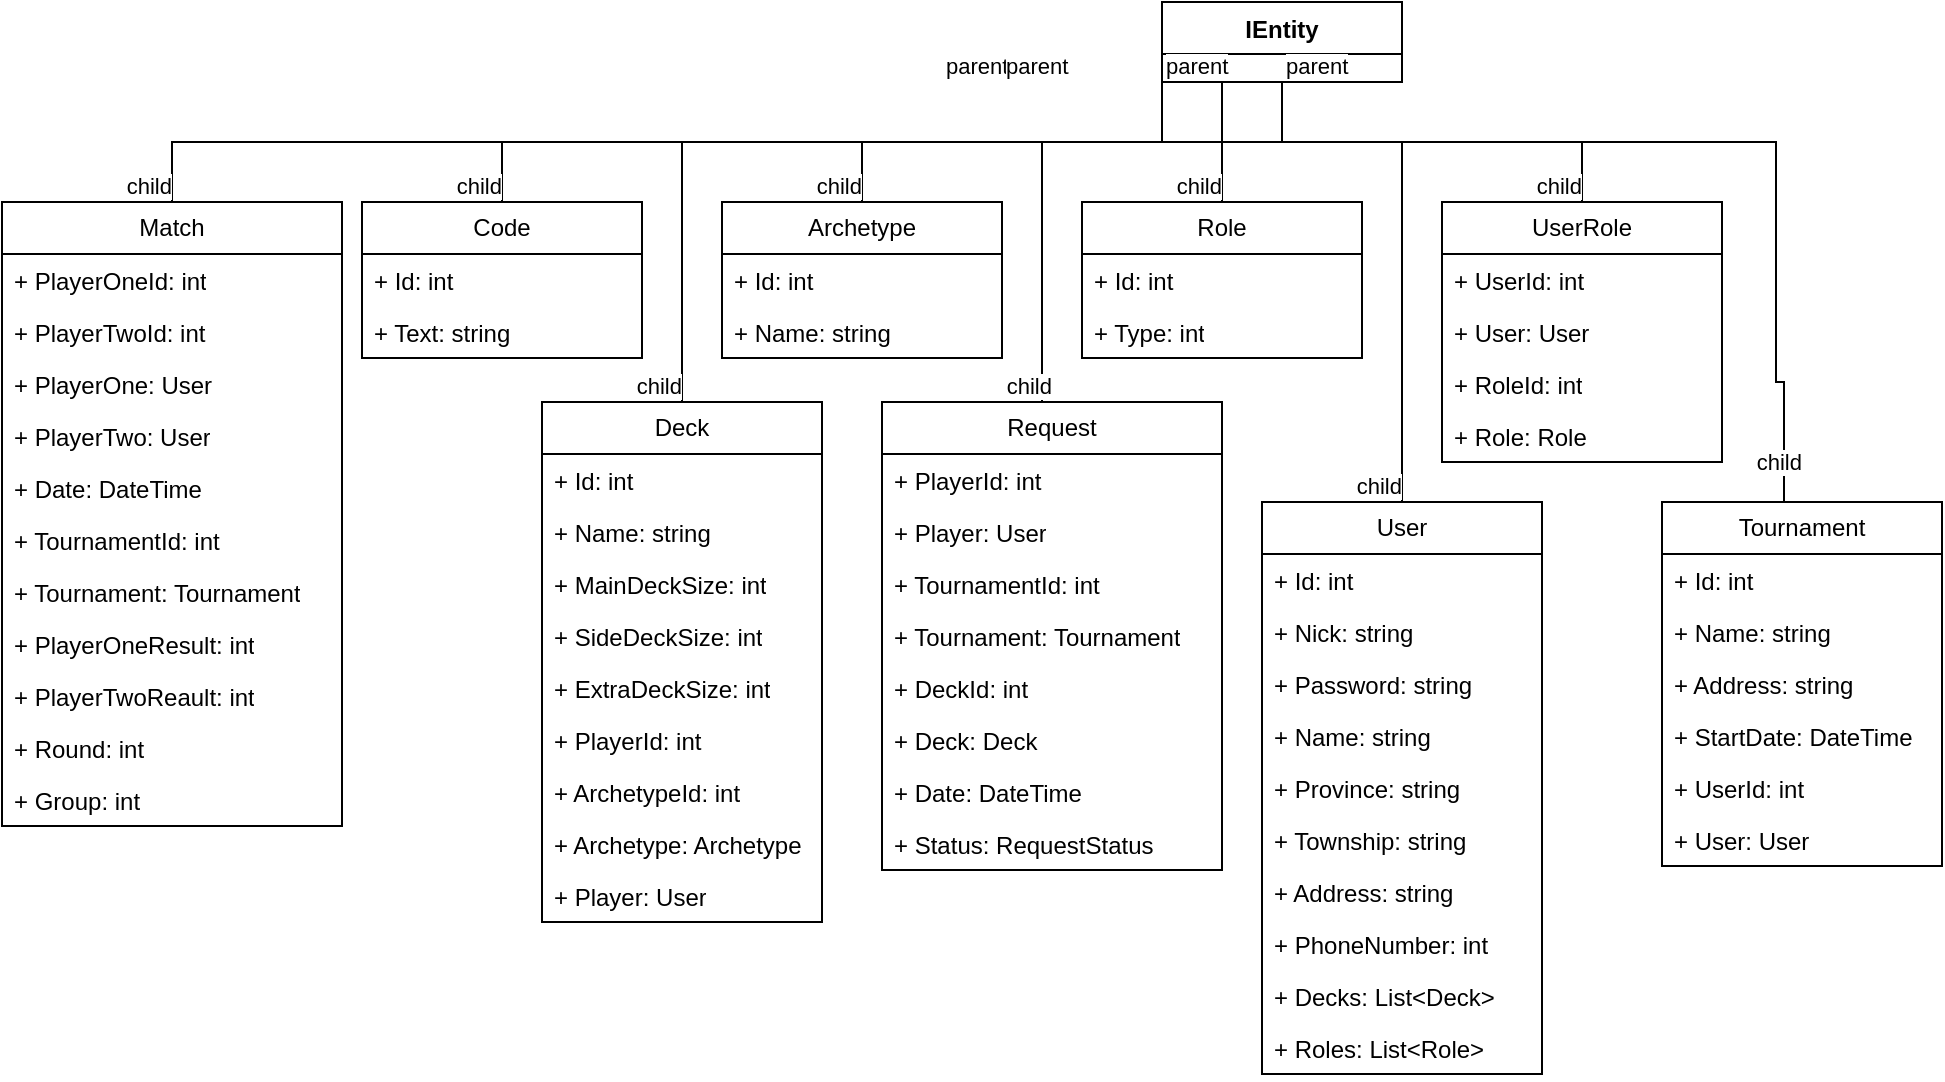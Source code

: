 <mxfile version="22.0.3" type="device">
  <diagram name="Page-1" id="116zTba9Yzp8VMeD_VuG">
    <mxGraphModel dx="1680" dy="922" grid="1" gridSize="10" guides="1" tooltips="1" connect="1" arrows="1" fold="1" page="0" pageScale="1" pageWidth="827" pageHeight="1169" math="0" shadow="0">
      <root>
        <mxCell id="0" />
        <mxCell id="1" parent="0" />
        <mxCell id="EkYNZu8a_Ahnkz_vl-mt-183" value="Archetype" style="swimlane;fontStyle=0;childLayout=stackLayout;horizontal=1;startSize=26;horizontalStack=0;resizeParent=1;resizeParentMax=0;resizeLast=0;collapsible=1;marginBottom=0;whiteSpace=wrap;html=1;" parent="1" vertex="1">
          <mxGeometry x="-380" y="-130" width="140" height="78" as="geometry">
            <mxRectangle x="-300" y="-130" width="120" height="30" as="alternateBounds" />
          </mxGeometry>
        </mxCell>
        <mxCell id="EkYNZu8a_Ahnkz_vl-mt-184" value="+ Id: int" style="text;strokeColor=none;fillColor=none;align=left;verticalAlign=top;spacingLeft=4;spacingRight=4;overflow=hidden;rotatable=0;points=[[0,0.5],[1,0.5]];portConstraint=eastwest;whiteSpace=wrap;html=1;" parent="EkYNZu8a_Ahnkz_vl-mt-183" vertex="1">
          <mxGeometry y="26" width="140" height="26" as="geometry" />
        </mxCell>
        <mxCell id="EkYNZu8a_Ahnkz_vl-mt-185" value="+ Name: string" style="text;strokeColor=none;fillColor=none;align=left;verticalAlign=top;spacingLeft=4;spacingRight=4;overflow=hidden;rotatable=0;points=[[0,0.5],[1,0.5]];portConstraint=eastwest;whiteSpace=wrap;html=1;" parent="EkYNZu8a_Ahnkz_vl-mt-183" vertex="1">
          <mxGeometry y="52" width="140" height="26" as="geometry" />
        </mxCell>
        <mxCell id="EkYNZu8a_Ahnkz_vl-mt-187" value="Code" style="swimlane;fontStyle=0;childLayout=stackLayout;horizontal=1;startSize=26;horizontalStack=0;resizeParent=1;resizeParentMax=0;resizeLast=0;collapsible=1;marginBottom=0;whiteSpace=wrap;html=1;" parent="1" vertex="1">
          <mxGeometry x="-560" y="-130" width="140" height="78" as="geometry">
            <mxRectangle x="-370" y="-90" width="100" height="30" as="alternateBounds" />
          </mxGeometry>
        </mxCell>
        <mxCell id="EkYNZu8a_Ahnkz_vl-mt-188" value="+ Id: int" style="text;strokeColor=none;fillColor=none;align=left;verticalAlign=top;spacingLeft=4;spacingRight=4;overflow=hidden;rotatable=0;points=[[0,0.5],[1,0.5]];portConstraint=eastwest;whiteSpace=wrap;html=1;" parent="EkYNZu8a_Ahnkz_vl-mt-187" vertex="1">
          <mxGeometry y="26" width="140" height="26" as="geometry" />
        </mxCell>
        <mxCell id="EkYNZu8a_Ahnkz_vl-mt-189" value="+ Text: string" style="text;strokeColor=none;fillColor=none;align=left;verticalAlign=top;spacingLeft=4;spacingRight=4;overflow=hidden;rotatable=0;points=[[0,0.5],[1,0.5]];portConstraint=eastwest;whiteSpace=wrap;html=1;" parent="EkYNZu8a_Ahnkz_vl-mt-187" vertex="1">
          <mxGeometry y="52" width="140" height="26" as="geometry" />
        </mxCell>
        <mxCell id="EkYNZu8a_Ahnkz_vl-mt-191" value="Deck" style="swimlane;fontStyle=0;childLayout=stackLayout;horizontal=1;startSize=26;horizontalStack=0;resizeParent=1;resizeParentMax=0;resizeLast=0;collapsible=1;marginBottom=0;whiteSpace=wrap;html=1;" parent="1" vertex="1">
          <mxGeometry x="-470" y="-30" width="140" height="260" as="geometry">
            <mxRectangle x="-260" y="-90" width="100" height="30" as="alternateBounds" />
          </mxGeometry>
        </mxCell>
        <mxCell id="EkYNZu8a_Ahnkz_vl-mt-192" value="+ Id: int" style="text;strokeColor=none;fillColor=none;align=left;verticalAlign=top;spacingLeft=4;spacingRight=4;overflow=hidden;rotatable=0;points=[[0,0.5],[1,0.5]];portConstraint=eastwest;whiteSpace=wrap;html=1;" parent="EkYNZu8a_Ahnkz_vl-mt-191" vertex="1">
          <mxGeometry y="26" width="140" height="26" as="geometry" />
        </mxCell>
        <mxCell id="EkYNZu8a_Ahnkz_vl-mt-193" value="+ Name: string" style="text;strokeColor=none;fillColor=none;align=left;verticalAlign=top;spacingLeft=4;spacingRight=4;overflow=hidden;rotatable=0;points=[[0,0.5],[1,0.5]];portConstraint=eastwest;whiteSpace=wrap;html=1;" parent="EkYNZu8a_Ahnkz_vl-mt-191" vertex="1">
          <mxGeometry y="52" width="140" height="26" as="geometry" />
        </mxCell>
        <mxCell id="EkYNZu8a_Ahnkz_vl-mt-194" value="+ MainDeckSize: int" style="text;strokeColor=none;fillColor=none;align=left;verticalAlign=top;spacingLeft=4;spacingRight=4;overflow=hidden;rotatable=0;points=[[0,0.5],[1,0.5]];portConstraint=eastwest;whiteSpace=wrap;html=1;" parent="EkYNZu8a_Ahnkz_vl-mt-191" vertex="1">
          <mxGeometry y="78" width="140" height="26" as="geometry" />
        </mxCell>
        <mxCell id="EkYNZu8a_Ahnkz_vl-mt-202" value="+ SideDeckSize: int" style="text;strokeColor=none;fillColor=none;align=left;verticalAlign=top;spacingLeft=4;spacingRight=4;overflow=hidden;rotatable=0;points=[[0,0.5],[1,0.5]];portConstraint=eastwest;whiteSpace=wrap;html=1;" parent="EkYNZu8a_Ahnkz_vl-mt-191" vertex="1">
          <mxGeometry y="104" width="140" height="26" as="geometry" />
        </mxCell>
        <mxCell id="EkYNZu8a_Ahnkz_vl-mt-201" value="+ ExtraDeckSize: int" style="text;strokeColor=none;fillColor=none;align=left;verticalAlign=top;spacingLeft=4;spacingRight=4;overflow=hidden;rotatable=0;points=[[0,0.5],[1,0.5]];portConstraint=eastwest;whiteSpace=wrap;html=1;" parent="EkYNZu8a_Ahnkz_vl-mt-191" vertex="1">
          <mxGeometry y="130" width="140" height="26" as="geometry" />
        </mxCell>
        <mxCell id="EkYNZu8a_Ahnkz_vl-mt-200" value="+ PlayerId: int" style="text;strokeColor=none;fillColor=none;align=left;verticalAlign=top;spacingLeft=4;spacingRight=4;overflow=hidden;rotatable=0;points=[[0,0.5],[1,0.5]];portConstraint=eastwest;whiteSpace=wrap;html=1;" parent="EkYNZu8a_Ahnkz_vl-mt-191" vertex="1">
          <mxGeometry y="156" width="140" height="26" as="geometry" />
        </mxCell>
        <mxCell id="EkYNZu8a_Ahnkz_vl-mt-199" value="+ ArchetypeId: int" style="text;strokeColor=none;fillColor=none;align=left;verticalAlign=top;spacingLeft=4;spacingRight=4;overflow=hidden;rotatable=0;points=[[0,0.5],[1,0.5]];portConstraint=eastwest;whiteSpace=wrap;html=1;" parent="EkYNZu8a_Ahnkz_vl-mt-191" vertex="1">
          <mxGeometry y="182" width="140" height="26" as="geometry" />
        </mxCell>
        <mxCell id="EkYNZu8a_Ahnkz_vl-mt-204" value="+ Archetype: Archetype" style="text;strokeColor=none;fillColor=none;align=left;verticalAlign=top;spacingLeft=4;spacingRight=4;overflow=hidden;rotatable=0;points=[[0,0.5],[1,0.5]];portConstraint=eastwest;whiteSpace=wrap;html=1;" parent="EkYNZu8a_Ahnkz_vl-mt-191" vertex="1">
          <mxGeometry y="208" width="140" height="26" as="geometry" />
        </mxCell>
        <mxCell id="EkYNZu8a_Ahnkz_vl-mt-203" value="+ Player: User" style="text;strokeColor=none;fillColor=none;align=left;verticalAlign=top;spacingLeft=4;spacingRight=4;overflow=hidden;rotatable=0;points=[[0,0.5],[1,0.5]];portConstraint=eastwest;whiteSpace=wrap;html=1;" parent="EkYNZu8a_Ahnkz_vl-mt-191" vertex="1">
          <mxGeometry y="234" width="140" height="26" as="geometry" />
        </mxCell>
        <mxCell id="EkYNZu8a_Ahnkz_vl-mt-195" value="IEntity" style="swimlane;fontStyle=1;align=center;verticalAlign=top;childLayout=stackLayout;horizontal=1;startSize=26;horizontalStack=0;resizeParent=1;resizeParentMax=0;resizeLast=0;collapsible=1;marginBottom=0;whiteSpace=wrap;html=1;" parent="1" vertex="1" collapsed="1">
          <mxGeometry x="-160" y="-230" width="120" height="40" as="geometry">
            <mxRectangle x="-270" y="-300" width="160" height="60" as="alternateBounds" />
          </mxGeometry>
        </mxCell>
        <mxCell id="EkYNZu8a_Ahnkz_vl-mt-197" value="" style="line;strokeWidth=1;fillColor=none;align=left;verticalAlign=middle;spacingTop=-1;spacingLeft=3;spacingRight=3;rotatable=0;labelPosition=right;points=[];portConstraint=eastwest;strokeColor=inherit;" parent="EkYNZu8a_Ahnkz_vl-mt-195" vertex="1">
          <mxGeometry y="26" width="160" height="8" as="geometry" />
        </mxCell>
        <mxCell id="EkYNZu8a_Ahnkz_vl-mt-198" value="+ GetById(): object" style="text;strokeColor=none;fillColor=none;align=left;verticalAlign=top;spacingLeft=4;spacingRight=4;overflow=hidden;rotatable=0;points=[[0,0.5],[1,0.5]];portConstraint=eastwest;whiteSpace=wrap;html=1;" parent="EkYNZu8a_Ahnkz_vl-mt-195" vertex="1">
          <mxGeometry y="34" width="160" height="26" as="geometry" />
        </mxCell>
        <mxCell id="EkYNZu8a_Ahnkz_vl-mt-205" value="Match" style="swimlane;fontStyle=0;childLayout=stackLayout;horizontal=1;startSize=26;horizontalStack=0;resizeParent=1;resizeParentMax=0;resizeLast=0;collapsible=1;marginBottom=0;whiteSpace=wrap;html=1;" parent="1" vertex="1">
          <mxGeometry x="-740" y="-130" width="170" height="312" as="geometry">
            <mxRectangle x="-550" y="-130" width="100" height="30" as="alternateBounds" />
          </mxGeometry>
        </mxCell>
        <mxCell id="EkYNZu8a_Ahnkz_vl-mt-206" value="+ PlayerOneId: int" style="text;strokeColor=none;fillColor=none;align=left;verticalAlign=top;spacingLeft=4;spacingRight=4;overflow=hidden;rotatable=0;points=[[0,0.5],[1,0.5]];portConstraint=eastwest;whiteSpace=wrap;html=1;" parent="EkYNZu8a_Ahnkz_vl-mt-205" vertex="1">
          <mxGeometry y="26" width="170" height="26" as="geometry" />
        </mxCell>
        <mxCell id="EkYNZu8a_Ahnkz_vl-mt-207" value="+ PlayerTwoId: int" style="text;strokeColor=none;fillColor=none;align=left;verticalAlign=top;spacingLeft=4;spacingRight=4;overflow=hidden;rotatable=0;points=[[0,0.5],[1,0.5]];portConstraint=eastwest;whiteSpace=wrap;html=1;" parent="EkYNZu8a_Ahnkz_vl-mt-205" vertex="1">
          <mxGeometry y="52" width="170" height="26" as="geometry" />
        </mxCell>
        <mxCell id="EkYNZu8a_Ahnkz_vl-mt-208" value="+ PlayerOne: User" style="text;strokeColor=none;fillColor=none;align=left;verticalAlign=top;spacingLeft=4;spacingRight=4;overflow=hidden;rotatable=0;points=[[0,0.5],[1,0.5]];portConstraint=eastwest;whiteSpace=wrap;html=1;" parent="EkYNZu8a_Ahnkz_vl-mt-205" vertex="1">
          <mxGeometry y="78" width="170" height="26" as="geometry" />
        </mxCell>
        <mxCell id="EkYNZu8a_Ahnkz_vl-mt-212" value="+ PlayerTwo: User" style="text;strokeColor=none;fillColor=none;align=left;verticalAlign=top;spacingLeft=4;spacingRight=4;overflow=hidden;rotatable=0;points=[[0,0.5],[1,0.5]];portConstraint=eastwest;whiteSpace=wrap;html=1;" parent="EkYNZu8a_Ahnkz_vl-mt-205" vertex="1">
          <mxGeometry y="104" width="170" height="26" as="geometry" />
        </mxCell>
        <mxCell id="EkYNZu8a_Ahnkz_vl-mt-211" value="+ Date: DateTime" style="text;strokeColor=none;fillColor=none;align=left;verticalAlign=top;spacingLeft=4;spacingRight=4;overflow=hidden;rotatable=0;points=[[0,0.5],[1,0.5]];portConstraint=eastwest;whiteSpace=wrap;html=1;" parent="EkYNZu8a_Ahnkz_vl-mt-205" vertex="1">
          <mxGeometry y="130" width="170" height="26" as="geometry" />
        </mxCell>
        <mxCell id="EkYNZu8a_Ahnkz_vl-mt-210" value="+ TournamentId: int" style="text;strokeColor=none;fillColor=none;align=left;verticalAlign=top;spacingLeft=4;spacingRight=4;overflow=hidden;rotatable=0;points=[[0,0.5],[1,0.5]];portConstraint=eastwest;whiteSpace=wrap;html=1;" parent="EkYNZu8a_Ahnkz_vl-mt-205" vertex="1">
          <mxGeometry y="156" width="170" height="26" as="geometry" />
        </mxCell>
        <mxCell id="EkYNZu8a_Ahnkz_vl-mt-209" value="+ Tournament: Tournament" style="text;strokeColor=none;fillColor=none;align=left;verticalAlign=top;spacingLeft=4;spacingRight=4;overflow=hidden;rotatable=0;points=[[0,0.5],[1,0.5]];portConstraint=eastwest;whiteSpace=wrap;html=1;" parent="EkYNZu8a_Ahnkz_vl-mt-205" vertex="1">
          <mxGeometry y="182" width="170" height="26" as="geometry" />
        </mxCell>
        <mxCell id="EkYNZu8a_Ahnkz_vl-mt-215" value="+ PlayerOneResult: int" style="text;strokeColor=none;fillColor=none;align=left;verticalAlign=top;spacingLeft=4;spacingRight=4;overflow=hidden;rotatable=0;points=[[0,0.5],[1,0.5]];portConstraint=eastwest;whiteSpace=wrap;html=1;" parent="EkYNZu8a_Ahnkz_vl-mt-205" vertex="1">
          <mxGeometry y="208" width="170" height="26" as="geometry" />
        </mxCell>
        <mxCell id="EkYNZu8a_Ahnkz_vl-mt-214" value="+ PlayerTwoReault: int" style="text;strokeColor=none;fillColor=none;align=left;verticalAlign=top;spacingLeft=4;spacingRight=4;overflow=hidden;rotatable=0;points=[[0,0.5],[1,0.5]];portConstraint=eastwest;whiteSpace=wrap;html=1;" parent="EkYNZu8a_Ahnkz_vl-mt-205" vertex="1">
          <mxGeometry y="234" width="170" height="26" as="geometry" />
        </mxCell>
        <mxCell id="EkYNZu8a_Ahnkz_vl-mt-216" value="+ Round: int" style="text;strokeColor=none;fillColor=none;align=left;verticalAlign=top;spacingLeft=4;spacingRight=4;overflow=hidden;rotatable=0;points=[[0,0.5],[1,0.5]];portConstraint=eastwest;whiteSpace=wrap;html=1;" parent="EkYNZu8a_Ahnkz_vl-mt-205" vertex="1">
          <mxGeometry y="260" width="170" height="26" as="geometry" />
        </mxCell>
        <mxCell id="EkYNZu8a_Ahnkz_vl-mt-213" value="+ Group: int" style="text;strokeColor=none;fillColor=none;align=left;verticalAlign=top;spacingLeft=4;spacingRight=4;overflow=hidden;rotatable=0;points=[[0,0.5],[1,0.5]];portConstraint=eastwest;whiteSpace=wrap;html=1;" parent="EkYNZu8a_Ahnkz_vl-mt-205" vertex="1">
          <mxGeometry y="286" width="170" height="26" as="geometry" />
        </mxCell>
        <mxCell id="EkYNZu8a_Ahnkz_vl-mt-217" value="Request" style="swimlane;fontStyle=0;childLayout=stackLayout;horizontal=1;startSize=26;horizontalStack=0;resizeParent=1;resizeParentMax=0;resizeLast=0;collapsible=1;marginBottom=0;whiteSpace=wrap;html=1;" parent="1" vertex="1">
          <mxGeometry x="-300" y="-30" width="170" height="234" as="geometry">
            <mxRectangle x="-290" y="-20" width="130" height="30" as="alternateBounds" />
          </mxGeometry>
        </mxCell>
        <mxCell id="EkYNZu8a_Ahnkz_vl-mt-218" value="+ PlayerId: int" style="text;strokeColor=none;fillColor=none;align=left;verticalAlign=top;spacingLeft=4;spacingRight=4;overflow=hidden;rotatable=0;points=[[0,0.5],[1,0.5]];portConstraint=eastwest;whiteSpace=wrap;html=1;" parent="EkYNZu8a_Ahnkz_vl-mt-217" vertex="1">
          <mxGeometry y="26" width="170" height="26" as="geometry" />
        </mxCell>
        <mxCell id="EkYNZu8a_Ahnkz_vl-mt-219" value="+ Player: User" style="text;strokeColor=none;fillColor=none;align=left;verticalAlign=top;spacingLeft=4;spacingRight=4;overflow=hidden;rotatable=0;points=[[0,0.5],[1,0.5]];portConstraint=eastwest;whiteSpace=wrap;html=1;" parent="EkYNZu8a_Ahnkz_vl-mt-217" vertex="1">
          <mxGeometry y="52" width="170" height="26" as="geometry" />
        </mxCell>
        <mxCell id="EkYNZu8a_Ahnkz_vl-mt-220" value="+ TournamentId: int" style="text;strokeColor=none;fillColor=none;align=left;verticalAlign=top;spacingLeft=4;spacingRight=4;overflow=hidden;rotatable=0;points=[[0,0.5],[1,0.5]];portConstraint=eastwest;whiteSpace=wrap;html=1;" parent="EkYNZu8a_Ahnkz_vl-mt-217" vertex="1">
          <mxGeometry y="78" width="170" height="26" as="geometry" />
        </mxCell>
        <mxCell id="EkYNZu8a_Ahnkz_vl-mt-221" value="+ Tournament: Tournament" style="text;strokeColor=none;fillColor=none;align=left;verticalAlign=top;spacingLeft=4;spacingRight=4;overflow=hidden;rotatable=0;points=[[0,0.5],[1,0.5]];portConstraint=eastwest;whiteSpace=wrap;html=1;" parent="EkYNZu8a_Ahnkz_vl-mt-217" vertex="1">
          <mxGeometry y="104" width="170" height="26" as="geometry" />
        </mxCell>
        <mxCell id="EkYNZu8a_Ahnkz_vl-mt-222" value="+ DeckId: int" style="text;strokeColor=none;fillColor=none;align=left;verticalAlign=top;spacingLeft=4;spacingRight=4;overflow=hidden;rotatable=0;points=[[0,0.5],[1,0.5]];portConstraint=eastwest;whiteSpace=wrap;html=1;" parent="EkYNZu8a_Ahnkz_vl-mt-217" vertex="1">
          <mxGeometry y="130" width="170" height="26" as="geometry" />
        </mxCell>
        <mxCell id="EkYNZu8a_Ahnkz_vl-mt-223" value="+ Deck: Deck" style="text;strokeColor=none;fillColor=none;align=left;verticalAlign=top;spacingLeft=4;spacingRight=4;overflow=hidden;rotatable=0;points=[[0,0.5],[1,0.5]];portConstraint=eastwest;whiteSpace=wrap;html=1;" parent="EkYNZu8a_Ahnkz_vl-mt-217" vertex="1">
          <mxGeometry y="156" width="170" height="26" as="geometry" />
        </mxCell>
        <mxCell id="EkYNZu8a_Ahnkz_vl-mt-224" value="+ Date: DateTime" style="text;strokeColor=none;fillColor=none;align=left;verticalAlign=top;spacingLeft=4;spacingRight=4;overflow=hidden;rotatable=0;points=[[0,0.5],[1,0.5]];portConstraint=eastwest;whiteSpace=wrap;html=1;" parent="EkYNZu8a_Ahnkz_vl-mt-217" vertex="1">
          <mxGeometry y="182" width="170" height="26" as="geometry" />
        </mxCell>
        <mxCell id="EkYNZu8a_Ahnkz_vl-mt-225" value="+ Status:&amp;nbsp;RequestStatus" style="text;strokeColor=none;fillColor=none;align=left;verticalAlign=top;spacingLeft=4;spacingRight=4;overflow=hidden;rotatable=0;points=[[0,0.5],[1,0.5]];portConstraint=eastwest;whiteSpace=wrap;html=1;" parent="EkYNZu8a_Ahnkz_vl-mt-217" vertex="1">
          <mxGeometry y="208" width="170" height="26" as="geometry" />
        </mxCell>
        <mxCell id="EkYNZu8a_Ahnkz_vl-mt-226" value="Role" style="swimlane;fontStyle=0;childLayout=stackLayout;horizontal=1;startSize=26;horizontalStack=0;resizeParent=1;resizeParentMax=0;resizeLast=0;collapsible=1;marginBottom=0;whiteSpace=wrap;html=1;" parent="1" vertex="1">
          <mxGeometry x="-200" y="-130" width="140" height="78" as="geometry">
            <mxRectangle x="-200" y="-130" width="100" height="30" as="alternateBounds" />
          </mxGeometry>
        </mxCell>
        <mxCell id="EkYNZu8a_Ahnkz_vl-mt-227" value="+ Id: int" style="text;strokeColor=none;fillColor=none;align=left;verticalAlign=top;spacingLeft=4;spacingRight=4;overflow=hidden;rotatable=0;points=[[0,0.5],[1,0.5]];portConstraint=eastwest;whiteSpace=wrap;html=1;" parent="EkYNZu8a_Ahnkz_vl-mt-226" vertex="1">
          <mxGeometry y="26" width="140" height="26" as="geometry" />
        </mxCell>
        <mxCell id="EkYNZu8a_Ahnkz_vl-mt-228" value="+ Type: int" style="text;strokeColor=none;fillColor=none;align=left;verticalAlign=top;spacingLeft=4;spacingRight=4;overflow=hidden;rotatable=0;points=[[0,0.5],[1,0.5]];portConstraint=eastwest;whiteSpace=wrap;html=1;" parent="EkYNZu8a_Ahnkz_vl-mt-226" vertex="1">
          <mxGeometry y="52" width="140" height="26" as="geometry" />
        </mxCell>
        <mxCell id="EkYNZu8a_Ahnkz_vl-mt-234" value="Tournament" style="swimlane;fontStyle=0;childLayout=stackLayout;horizontal=1;startSize=26;horizontalStack=0;resizeParent=1;resizeParentMax=0;resizeLast=0;collapsible=1;marginBottom=0;whiteSpace=wrap;html=1;" parent="1" vertex="1">
          <mxGeometry x="90" y="20" width="140" height="182" as="geometry">
            <mxRectangle x="90" y="20" width="130" height="30" as="alternateBounds" />
          </mxGeometry>
        </mxCell>
        <mxCell id="EkYNZu8a_Ahnkz_vl-mt-235" value="+ Id: int" style="text;strokeColor=none;fillColor=none;align=left;verticalAlign=top;spacingLeft=4;spacingRight=4;overflow=hidden;rotatable=0;points=[[0,0.5],[1,0.5]];portConstraint=eastwest;whiteSpace=wrap;html=1;" parent="EkYNZu8a_Ahnkz_vl-mt-234" vertex="1">
          <mxGeometry y="26" width="140" height="26" as="geometry" />
        </mxCell>
        <mxCell id="EkYNZu8a_Ahnkz_vl-mt-236" value="+ Name: string" style="text;strokeColor=none;fillColor=none;align=left;verticalAlign=top;spacingLeft=4;spacingRight=4;overflow=hidden;rotatable=0;points=[[0,0.5],[1,0.5]];portConstraint=eastwest;whiteSpace=wrap;html=1;" parent="EkYNZu8a_Ahnkz_vl-mt-234" vertex="1">
          <mxGeometry y="52" width="140" height="26" as="geometry" />
        </mxCell>
        <mxCell id="EkYNZu8a_Ahnkz_vl-mt-237" value="+ Address: string" style="text;strokeColor=none;fillColor=none;align=left;verticalAlign=top;spacingLeft=4;spacingRight=4;overflow=hidden;rotatable=0;points=[[0,0.5],[1,0.5]];portConstraint=eastwest;whiteSpace=wrap;html=1;" parent="EkYNZu8a_Ahnkz_vl-mt-234" vertex="1">
          <mxGeometry y="78" width="140" height="26" as="geometry" />
        </mxCell>
        <mxCell id="EkYNZu8a_Ahnkz_vl-mt-245" value="+ StartDate: DateTime" style="text;strokeColor=none;fillColor=none;align=left;verticalAlign=top;spacingLeft=4;spacingRight=4;overflow=hidden;rotatable=0;points=[[0,0.5],[1,0.5]];portConstraint=eastwest;whiteSpace=wrap;html=1;" parent="EkYNZu8a_Ahnkz_vl-mt-234" vertex="1">
          <mxGeometry y="104" width="140" height="26" as="geometry" />
        </mxCell>
        <mxCell id="EkYNZu8a_Ahnkz_vl-mt-244" value="+ UserId: int" style="text;strokeColor=none;fillColor=none;align=left;verticalAlign=top;spacingLeft=4;spacingRight=4;overflow=hidden;rotatable=0;points=[[0,0.5],[1,0.5]];portConstraint=eastwest;whiteSpace=wrap;html=1;" parent="EkYNZu8a_Ahnkz_vl-mt-234" vertex="1">
          <mxGeometry y="130" width="140" height="26" as="geometry" />
        </mxCell>
        <mxCell id="EkYNZu8a_Ahnkz_vl-mt-243" value="+ User: User" style="text;strokeColor=none;fillColor=none;align=left;verticalAlign=top;spacingLeft=4;spacingRight=4;overflow=hidden;rotatable=0;points=[[0,0.5],[1,0.5]];portConstraint=eastwest;whiteSpace=wrap;html=1;" parent="EkYNZu8a_Ahnkz_vl-mt-234" vertex="1">
          <mxGeometry y="156" width="140" height="26" as="geometry" />
        </mxCell>
        <mxCell id="EkYNZu8a_Ahnkz_vl-mt-238" value="User" style="swimlane;fontStyle=0;childLayout=stackLayout;horizontal=1;startSize=26;horizontalStack=0;resizeParent=1;resizeParentMax=0;resizeLast=0;collapsible=1;marginBottom=0;whiteSpace=wrap;html=1;" parent="1" vertex="1">
          <mxGeometry x="-110" y="20" width="140" height="286" as="geometry">
            <mxRectangle x="-90" y="-30" width="100" height="30" as="alternateBounds" />
          </mxGeometry>
        </mxCell>
        <mxCell id="EkYNZu8a_Ahnkz_vl-mt-239" value="+ Id: int" style="text;strokeColor=none;fillColor=none;align=left;verticalAlign=top;spacingLeft=4;spacingRight=4;overflow=hidden;rotatable=0;points=[[0,0.5],[1,0.5]];portConstraint=eastwest;whiteSpace=wrap;html=1;" parent="EkYNZu8a_Ahnkz_vl-mt-238" vertex="1">
          <mxGeometry y="26" width="140" height="26" as="geometry" />
        </mxCell>
        <mxCell id="EkYNZu8a_Ahnkz_vl-mt-240" value="+ Nick: string" style="text;strokeColor=none;fillColor=none;align=left;verticalAlign=top;spacingLeft=4;spacingRight=4;overflow=hidden;rotatable=0;points=[[0,0.5],[1,0.5]];portConstraint=eastwest;whiteSpace=wrap;html=1;" parent="EkYNZu8a_Ahnkz_vl-mt-238" vertex="1">
          <mxGeometry y="52" width="140" height="26" as="geometry" />
        </mxCell>
        <mxCell id="EkYNZu8a_Ahnkz_vl-mt-241" value="+ Password: string" style="text;strokeColor=none;fillColor=none;align=left;verticalAlign=top;spacingLeft=4;spacingRight=4;overflow=hidden;rotatable=0;points=[[0,0.5],[1,0.5]];portConstraint=eastwest;whiteSpace=wrap;html=1;" parent="EkYNZu8a_Ahnkz_vl-mt-238" vertex="1">
          <mxGeometry y="78" width="140" height="26" as="geometry" />
        </mxCell>
        <mxCell id="EkYNZu8a_Ahnkz_vl-mt-249" value="+ Name: string" style="text;strokeColor=none;fillColor=none;align=left;verticalAlign=top;spacingLeft=4;spacingRight=4;overflow=hidden;rotatable=0;points=[[0,0.5],[1,0.5]];portConstraint=eastwest;whiteSpace=wrap;html=1;" parent="EkYNZu8a_Ahnkz_vl-mt-238" vertex="1">
          <mxGeometry y="104" width="140" height="26" as="geometry" />
        </mxCell>
        <mxCell id="EkYNZu8a_Ahnkz_vl-mt-248" value="+ Province: string" style="text;strokeColor=none;fillColor=none;align=left;verticalAlign=top;spacingLeft=4;spacingRight=4;overflow=hidden;rotatable=0;points=[[0,0.5],[1,0.5]];portConstraint=eastwest;whiteSpace=wrap;html=1;" parent="EkYNZu8a_Ahnkz_vl-mt-238" vertex="1">
          <mxGeometry y="130" width="140" height="26" as="geometry" />
        </mxCell>
        <mxCell id="EkYNZu8a_Ahnkz_vl-mt-247" value="+ Township: string" style="text;strokeColor=none;fillColor=none;align=left;verticalAlign=top;spacingLeft=4;spacingRight=4;overflow=hidden;rotatable=0;points=[[0,0.5],[1,0.5]];portConstraint=eastwest;whiteSpace=wrap;html=1;" parent="EkYNZu8a_Ahnkz_vl-mt-238" vertex="1">
          <mxGeometry y="156" width="140" height="26" as="geometry" />
        </mxCell>
        <mxCell id="EkYNZu8a_Ahnkz_vl-mt-246" value="+ Address: string" style="text;strokeColor=none;fillColor=none;align=left;verticalAlign=top;spacingLeft=4;spacingRight=4;overflow=hidden;rotatable=0;points=[[0,0.5],[1,0.5]];portConstraint=eastwest;whiteSpace=wrap;html=1;" parent="EkYNZu8a_Ahnkz_vl-mt-238" vertex="1">
          <mxGeometry y="182" width="140" height="26" as="geometry" />
        </mxCell>
        <mxCell id="EkYNZu8a_Ahnkz_vl-mt-252" value="+ PhoneNumber: int" style="text;strokeColor=none;fillColor=none;align=left;verticalAlign=top;spacingLeft=4;spacingRight=4;overflow=hidden;rotatable=0;points=[[0,0.5],[1,0.5]];portConstraint=eastwest;whiteSpace=wrap;html=1;" parent="EkYNZu8a_Ahnkz_vl-mt-238" vertex="1">
          <mxGeometry y="208" width="140" height="26" as="geometry" />
        </mxCell>
        <mxCell id="EkYNZu8a_Ahnkz_vl-mt-251" value="+ Decks: List&amp;lt;Deck&amp;gt;" style="text;strokeColor=none;fillColor=none;align=left;verticalAlign=top;spacingLeft=4;spacingRight=4;overflow=hidden;rotatable=0;points=[[0,0.5],[1,0.5]];portConstraint=eastwest;whiteSpace=wrap;html=1;" parent="EkYNZu8a_Ahnkz_vl-mt-238" vertex="1">
          <mxGeometry y="234" width="140" height="26" as="geometry" />
        </mxCell>
        <mxCell id="EkYNZu8a_Ahnkz_vl-mt-250" value="+ Roles: List&amp;lt;Role&amp;gt;" style="text;strokeColor=none;fillColor=none;align=left;verticalAlign=top;spacingLeft=4;spacingRight=4;overflow=hidden;rotatable=0;points=[[0,0.5],[1,0.5]];portConstraint=eastwest;whiteSpace=wrap;html=1;" parent="EkYNZu8a_Ahnkz_vl-mt-238" vertex="1">
          <mxGeometry y="260" width="140" height="26" as="geometry" />
        </mxCell>
        <mxCell id="EkYNZu8a_Ahnkz_vl-mt-253" value="UserRole" style="swimlane;fontStyle=0;childLayout=stackLayout;horizontal=1;startSize=26;horizontalStack=0;resizeParent=1;resizeParentMax=0;resizeLast=0;collapsible=1;marginBottom=0;whiteSpace=wrap;html=1;" parent="1" vertex="1">
          <mxGeometry x="-20" y="-130" width="140" height="130" as="geometry">
            <mxRectangle x="-20" y="-130" width="120" height="30" as="alternateBounds" />
          </mxGeometry>
        </mxCell>
        <mxCell id="EkYNZu8a_Ahnkz_vl-mt-254" value="+ UserId: int" style="text;strokeColor=none;fillColor=none;align=left;verticalAlign=top;spacingLeft=4;spacingRight=4;overflow=hidden;rotatable=0;points=[[0,0.5],[1,0.5]];portConstraint=eastwest;whiteSpace=wrap;html=1;" parent="EkYNZu8a_Ahnkz_vl-mt-253" vertex="1">
          <mxGeometry y="26" width="140" height="26" as="geometry" />
        </mxCell>
        <mxCell id="EkYNZu8a_Ahnkz_vl-mt-255" value="+ User: User" style="text;strokeColor=none;fillColor=none;align=left;verticalAlign=top;spacingLeft=4;spacingRight=4;overflow=hidden;rotatable=0;points=[[0,0.5],[1,0.5]];portConstraint=eastwest;whiteSpace=wrap;html=1;" parent="EkYNZu8a_Ahnkz_vl-mt-253" vertex="1">
          <mxGeometry y="52" width="140" height="26" as="geometry" />
        </mxCell>
        <mxCell id="EkYNZu8a_Ahnkz_vl-mt-256" value="+ RoleId: int" style="text;strokeColor=none;fillColor=none;align=left;verticalAlign=top;spacingLeft=4;spacingRight=4;overflow=hidden;rotatable=0;points=[[0,0.5],[1,0.5]];portConstraint=eastwest;whiteSpace=wrap;html=1;" parent="EkYNZu8a_Ahnkz_vl-mt-253" vertex="1">
          <mxGeometry y="78" width="140" height="26" as="geometry" />
        </mxCell>
        <mxCell id="EkYNZu8a_Ahnkz_vl-mt-257" value="+ Role: Role" style="text;strokeColor=none;fillColor=none;align=left;verticalAlign=top;spacingLeft=4;spacingRight=4;overflow=hidden;rotatable=0;points=[[0,0.5],[1,0.5]];portConstraint=eastwest;whiteSpace=wrap;html=1;" parent="EkYNZu8a_Ahnkz_vl-mt-253" vertex="1">
          <mxGeometry y="104" width="140" height="26" as="geometry" />
        </mxCell>
        <mxCell id="EkYNZu8a_Ahnkz_vl-mt-258" value="" style="endArrow=none;html=1;edgeStyle=orthogonalEdgeStyle;rounded=0;entryX=0.5;entryY=0;entryDx=0;entryDy=0;exitX=0;exitY=1;exitDx=0;exitDy=0;" parent="1" source="EkYNZu8a_Ahnkz_vl-mt-195" target="EkYNZu8a_Ahnkz_vl-mt-205" edge="1">
          <mxGeometry relative="1" as="geometry">
            <mxPoint x="-270" y="-190" as="sourcePoint" />
            <mxPoint x="-360" y="-150" as="targetPoint" />
            <Array as="points">
              <mxPoint x="-160" y="-160" />
              <mxPoint x="-655" y="-160" />
            </Array>
          </mxGeometry>
        </mxCell>
        <mxCell id="EkYNZu8a_Ahnkz_vl-mt-259" value="parent" style="edgeLabel;resizable=0;html=1;align=left;verticalAlign=bottom;" parent="EkYNZu8a_Ahnkz_vl-mt-258" connectable="0" vertex="1">
          <mxGeometry x="-1" relative="1" as="geometry" />
        </mxCell>
        <mxCell id="EkYNZu8a_Ahnkz_vl-mt-260" value="child" style="edgeLabel;resizable=0;html=1;align=right;verticalAlign=bottom;" parent="EkYNZu8a_Ahnkz_vl-mt-258" connectable="0" vertex="1">
          <mxGeometry x="1" relative="1" as="geometry" />
        </mxCell>
        <mxCell id="2N4UYBZHRiSIZXTSI_V--2" value="" style="endArrow=none;html=1;edgeStyle=orthogonalEdgeStyle;rounded=0;exitX=0;exitY=1;exitDx=0;exitDy=0;entryX=0.5;entryY=0;entryDx=0;entryDy=0;" edge="1" parent="1" source="EkYNZu8a_Ahnkz_vl-mt-195" target="EkYNZu8a_Ahnkz_vl-mt-183">
          <mxGeometry relative="1" as="geometry">
            <mxPoint x="-270" y="-190" as="sourcePoint" />
            <mxPoint x="-350" y="-70" as="targetPoint" />
          </mxGeometry>
        </mxCell>
        <mxCell id="2N4UYBZHRiSIZXTSI_V--3" value="parent" style="edgeLabel;resizable=0;html=1;align=left;verticalAlign=bottom;" connectable="0" vertex="1" parent="2N4UYBZHRiSIZXTSI_V--2">
          <mxGeometry x="-1" relative="1" as="geometry" />
        </mxCell>
        <mxCell id="2N4UYBZHRiSIZXTSI_V--4" value="child" style="edgeLabel;resizable=0;html=1;align=right;verticalAlign=bottom;" connectable="0" vertex="1" parent="2N4UYBZHRiSIZXTSI_V--2">
          <mxGeometry x="1" relative="1" as="geometry">
            <mxPoint as="offset" />
          </mxGeometry>
        </mxCell>
        <mxCell id="2N4UYBZHRiSIZXTSI_V--5" value="" style="endArrow=none;html=1;edgeStyle=orthogonalEdgeStyle;rounded=0;exitX=0;exitY=1;exitDx=0;exitDy=0;entryX=0.5;entryY=0;entryDx=0;entryDy=0;" edge="1" parent="1" source="EkYNZu8a_Ahnkz_vl-mt-195" target="EkYNZu8a_Ahnkz_vl-mt-187">
          <mxGeometry relative="1" as="geometry">
            <mxPoint x="-270" y="-190" as="sourcePoint" />
            <mxPoint x="-350" y="-70" as="targetPoint" />
            <Array as="points">
              <mxPoint x="-160" y="-160" />
              <mxPoint x="-490" y="-160" />
            </Array>
          </mxGeometry>
        </mxCell>
        <mxCell id="2N4UYBZHRiSIZXTSI_V--6" value="parent" style="edgeLabel;resizable=0;html=1;align=left;verticalAlign=bottom;" connectable="0" vertex="1" parent="2N4UYBZHRiSIZXTSI_V--5">
          <mxGeometry x="-1" relative="1" as="geometry" />
        </mxCell>
        <mxCell id="2N4UYBZHRiSIZXTSI_V--7" value="child" style="edgeLabel;resizable=0;html=1;align=right;verticalAlign=bottom;" connectable="0" vertex="1" parent="2N4UYBZHRiSIZXTSI_V--5">
          <mxGeometry x="1" relative="1" as="geometry" />
        </mxCell>
        <mxCell id="2N4UYBZHRiSIZXTSI_V--8" value="" style="endArrow=none;html=1;edgeStyle=orthogonalEdgeStyle;rounded=0;exitX=0;exitY=1;exitDx=0;exitDy=0;entryX=0.5;entryY=0;entryDx=0;entryDy=0;" edge="1" parent="1" source="EkYNZu8a_Ahnkz_vl-mt-195" target="EkYNZu8a_Ahnkz_vl-mt-191">
          <mxGeometry relative="1" as="geometry">
            <mxPoint x="-160" y="-90" as="sourcePoint" />
            <mxPoint y="-90" as="targetPoint" />
            <Array as="points">
              <mxPoint x="-160" y="-160" />
              <mxPoint x="-400" y="-160" />
              <mxPoint x="-400" y="-30" />
            </Array>
          </mxGeometry>
        </mxCell>
        <mxCell id="2N4UYBZHRiSIZXTSI_V--9" value="parent" style="edgeLabel;resizable=0;html=1;align=left;verticalAlign=bottom;" connectable="0" vertex="1" parent="2N4UYBZHRiSIZXTSI_V--8">
          <mxGeometry x="-1" relative="1" as="geometry">
            <mxPoint x="-110" as="offset" />
          </mxGeometry>
        </mxCell>
        <mxCell id="2N4UYBZHRiSIZXTSI_V--10" value="child" style="edgeLabel;resizable=0;html=1;align=right;verticalAlign=bottom;" connectable="0" vertex="1" parent="2N4UYBZHRiSIZXTSI_V--8">
          <mxGeometry x="1" relative="1" as="geometry" />
        </mxCell>
        <mxCell id="2N4UYBZHRiSIZXTSI_V--11" value="" style="endArrow=none;html=1;edgeStyle=orthogonalEdgeStyle;rounded=0;exitX=0.25;exitY=1;exitDx=0;exitDy=0;entryX=0.5;entryY=0;entryDx=0;entryDy=0;" edge="1" parent="1" source="EkYNZu8a_Ahnkz_vl-mt-195" target="EkYNZu8a_Ahnkz_vl-mt-226">
          <mxGeometry relative="1" as="geometry">
            <mxPoint x="-160" y="-90" as="sourcePoint" />
            <mxPoint x="-100" y="-150" as="targetPoint" />
          </mxGeometry>
        </mxCell>
        <mxCell id="2N4UYBZHRiSIZXTSI_V--12" value="parent" style="edgeLabel;resizable=0;html=1;align=left;verticalAlign=bottom;" connectable="0" vertex="1" parent="2N4UYBZHRiSIZXTSI_V--11">
          <mxGeometry x="-1" relative="1" as="geometry">
            <mxPoint x="-110" as="offset" />
          </mxGeometry>
        </mxCell>
        <mxCell id="2N4UYBZHRiSIZXTSI_V--13" value="child" style="edgeLabel;resizable=0;html=1;align=right;verticalAlign=bottom;" connectable="0" vertex="1" parent="2N4UYBZHRiSIZXTSI_V--11">
          <mxGeometry x="1" relative="1" as="geometry" />
        </mxCell>
        <mxCell id="2N4UYBZHRiSIZXTSI_V--15" value="" style="endArrow=none;html=1;edgeStyle=orthogonalEdgeStyle;rounded=0;exitX=0.25;exitY=1;exitDx=0;exitDy=0;entryX=0.5;entryY=0;entryDx=0;entryDy=0;" edge="1" parent="1" source="EkYNZu8a_Ahnkz_vl-mt-195" target="EkYNZu8a_Ahnkz_vl-mt-217">
          <mxGeometry relative="1" as="geometry">
            <mxPoint x="-160" y="-90" as="sourcePoint" />
            <mxPoint y="-90" as="targetPoint" />
            <Array as="points">
              <mxPoint x="-130" y="-160" />
              <mxPoint x="-220" y="-160" />
              <mxPoint x="-220" y="-30" />
            </Array>
          </mxGeometry>
        </mxCell>
        <mxCell id="2N4UYBZHRiSIZXTSI_V--16" value="parent" style="edgeLabel;resizable=0;html=1;align=left;verticalAlign=bottom;" connectable="0" vertex="1" parent="2N4UYBZHRiSIZXTSI_V--15">
          <mxGeometry x="-1" relative="1" as="geometry">
            <mxPoint x="-110" as="offset" />
          </mxGeometry>
        </mxCell>
        <mxCell id="2N4UYBZHRiSIZXTSI_V--17" value="child" style="edgeLabel;resizable=0;html=1;align=right;verticalAlign=bottom;" connectable="0" vertex="1" parent="2N4UYBZHRiSIZXTSI_V--15">
          <mxGeometry x="1" relative="1" as="geometry" />
        </mxCell>
        <mxCell id="2N4UYBZHRiSIZXTSI_V--18" value="" style="endArrow=none;html=1;edgeStyle=orthogonalEdgeStyle;rounded=0;exitX=0.25;exitY=1;exitDx=0;exitDy=0;entryX=0.5;entryY=0;entryDx=0;entryDy=0;" edge="1" parent="1" source="EkYNZu8a_Ahnkz_vl-mt-195" target="EkYNZu8a_Ahnkz_vl-mt-238">
          <mxGeometry relative="1" as="geometry">
            <mxPoint x="-150" y="-200" as="sourcePoint" />
            <mxPoint x="30" y="-60" as="targetPoint" />
            <Array as="points">
              <mxPoint x="-130" y="-160" />
              <mxPoint x="-40" y="-160" />
            </Array>
          </mxGeometry>
        </mxCell>
        <mxCell id="2N4UYBZHRiSIZXTSI_V--19" value="parent" style="edgeLabel;resizable=0;html=1;align=left;verticalAlign=bottom;" connectable="0" vertex="1" parent="2N4UYBZHRiSIZXTSI_V--18">
          <mxGeometry x="-1" relative="1" as="geometry">
            <mxPoint x="-110" as="offset" />
          </mxGeometry>
        </mxCell>
        <mxCell id="2N4UYBZHRiSIZXTSI_V--20" value="child" style="edgeLabel;resizable=0;html=1;align=right;verticalAlign=bottom;" connectable="0" vertex="1" parent="2N4UYBZHRiSIZXTSI_V--18">
          <mxGeometry x="1" relative="1" as="geometry" />
        </mxCell>
        <mxCell id="2N4UYBZHRiSIZXTSI_V--21" value="" style="endArrow=none;html=1;edgeStyle=orthogonalEdgeStyle;rounded=0;exitX=0.5;exitY=1;exitDx=0;exitDy=0;entryX=0.5;entryY=0;entryDx=0;entryDy=0;" edge="1" parent="1" source="EkYNZu8a_Ahnkz_vl-mt-195" target="EkYNZu8a_Ahnkz_vl-mt-234">
          <mxGeometry relative="1" as="geometry">
            <mxPoint y="-200" as="sourcePoint" />
            <mxPoint x="151" y="10" as="targetPoint" />
            <Array as="points">
              <mxPoint x="-100" y="-160" />
              <mxPoint x="147" y="-160" />
              <mxPoint x="147" y="-40" />
              <mxPoint x="151" y="-40" />
              <mxPoint x="151" y="20" />
            </Array>
          </mxGeometry>
        </mxCell>
        <mxCell id="2N4UYBZHRiSIZXTSI_V--22" value="parent" style="edgeLabel;resizable=0;html=1;align=left;verticalAlign=bottom;" connectable="0" vertex="1" parent="2N4UYBZHRiSIZXTSI_V--21">
          <mxGeometry x="-1" relative="1" as="geometry" />
        </mxCell>
        <mxCell id="2N4UYBZHRiSIZXTSI_V--23" value="child" style="edgeLabel;resizable=0;html=1;align=right;verticalAlign=bottom;" connectable="0" vertex="1" parent="2N4UYBZHRiSIZXTSI_V--21">
          <mxGeometry x="1" relative="1" as="geometry">
            <mxPoint y="-12" as="offset" />
          </mxGeometry>
        </mxCell>
        <mxCell id="2N4UYBZHRiSIZXTSI_V--24" value="" style="endArrow=none;html=1;edgeStyle=orthogonalEdgeStyle;rounded=0;exitX=0.5;exitY=1;exitDx=0;exitDy=0;entryX=0.5;entryY=0;entryDx=0;entryDy=0;" edge="1" parent="1" source="EkYNZu8a_Ahnkz_vl-mt-195" target="EkYNZu8a_Ahnkz_vl-mt-253">
          <mxGeometry relative="1" as="geometry">
            <mxPoint x="-150" y="-200" as="sourcePoint" />
            <mxPoint x="10" y="-200" as="targetPoint" />
          </mxGeometry>
        </mxCell>
        <mxCell id="2N4UYBZHRiSIZXTSI_V--25" value="parent" style="edgeLabel;resizable=0;html=1;align=left;verticalAlign=bottom;" connectable="0" vertex="1" parent="2N4UYBZHRiSIZXTSI_V--24">
          <mxGeometry x="-1" relative="1" as="geometry" />
        </mxCell>
        <mxCell id="2N4UYBZHRiSIZXTSI_V--26" value="child" style="edgeLabel;resizable=0;html=1;align=right;verticalAlign=bottom;" connectable="0" vertex="1" parent="2N4UYBZHRiSIZXTSI_V--24">
          <mxGeometry x="1" relative="1" as="geometry" />
        </mxCell>
      </root>
    </mxGraphModel>
  </diagram>
</mxfile>
